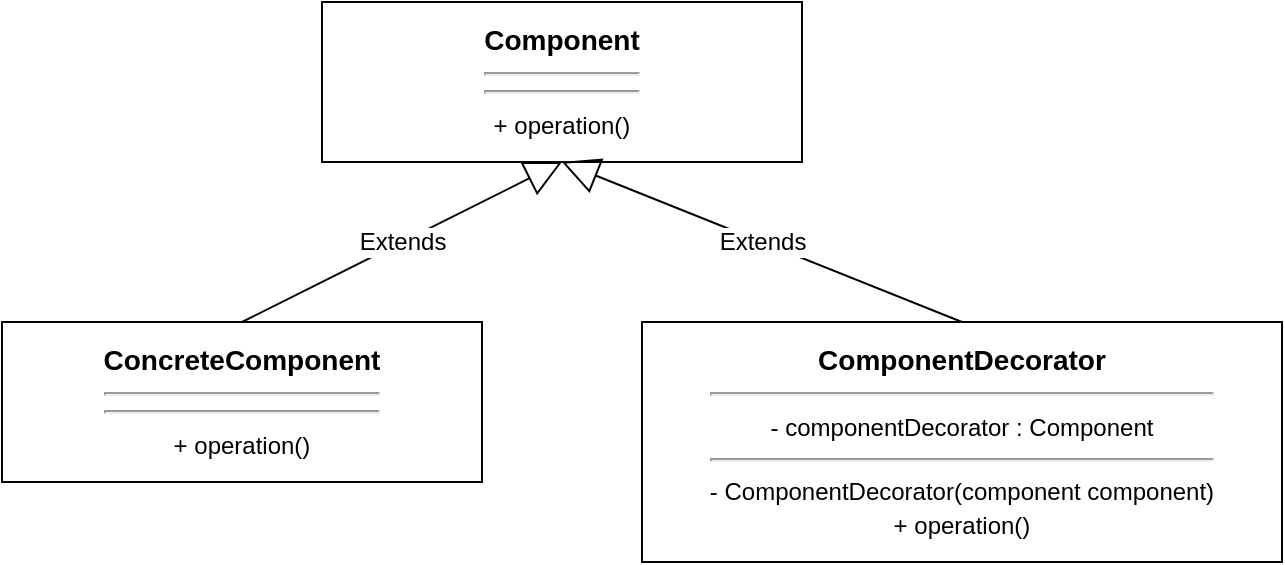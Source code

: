 <mxfile version="20.0.4" type="github">
  <diagram id="C5RBs43oDa-KdzZeNtuy" name="Page-1">
    <mxGraphModel dx="1422" dy="794" grid="1" gridSize="10" guides="1" tooltips="1" connect="1" arrows="1" fold="1" page="1" pageScale="1" pageWidth="1169" pageHeight="1654" math="0" shadow="0">
      <root>
        <mxCell id="WIyWlLk6GJQsqaUBKTNV-0" />
        <mxCell id="WIyWlLk6GJQsqaUBKTNV-1" parent="WIyWlLk6GJQsqaUBKTNV-0" />
        <mxCell id="uQw0O3kQGbf5w6A5wC6w-17" value="&lt;b&gt;Component&lt;br&gt;&lt;/b&gt;&lt;hr&gt;&lt;hr style=&quot;font-size: 13px;&quot;&gt;&lt;span style=&quot;font-size: 12px;&quot;&gt;+ operation()&lt;/span&gt;" style="rounded=0;whiteSpace=wrap;html=1;fontSize=14;fontColor=#000000;fillColor=default;gradientColor=none;" parent="WIyWlLk6GJQsqaUBKTNV-1" vertex="1">
          <mxGeometry x="240" y="40" width="240" height="80" as="geometry" />
        </mxCell>
        <mxCell id="uQw0O3kQGbf5w6A5wC6w-20" value="&lt;b&gt;ConcreteComponent&lt;br&gt;&lt;/b&gt;&lt;hr&gt;&lt;hr style=&quot;font-size: 13px;&quot;&gt;&lt;span style=&quot;font-size: 12px;&quot;&gt;+ operation()&lt;/span&gt;" style="rounded=0;whiteSpace=wrap;html=1;fontSize=14;fontColor=#000000;fillColor=default;gradientColor=none;" parent="WIyWlLk6GJQsqaUBKTNV-1" vertex="1">
          <mxGeometry x="80" y="200" width="240" height="80" as="geometry" />
        </mxCell>
        <mxCell id="uQw0O3kQGbf5w6A5wC6w-22" value="Extends" style="endArrow=block;endSize=16;endFill=0;html=1;rounded=0;fontSize=12;fontColor=#000000;exitX=0.5;exitY=0;exitDx=0;exitDy=0;entryX=0.5;entryY=1;entryDx=0;entryDy=0;" parent="WIyWlLk6GJQsqaUBKTNV-1" source="uQw0O3kQGbf5w6A5wC6w-20" target="uQw0O3kQGbf5w6A5wC6w-17" edge="1">
          <mxGeometry width="160" relative="1" as="geometry">
            <mxPoint x="620" y="330" as="sourcePoint" />
            <mxPoint x="780" y="330" as="targetPoint" />
          </mxGeometry>
        </mxCell>
        <mxCell id="uQw0O3kQGbf5w6A5wC6w-23" value="&lt;b&gt;ComponentDecorator&lt;br&gt;&lt;/b&gt;&lt;hr&gt;&lt;font style=&quot;font-size: 12px;&quot;&gt;- componentDecorator : Component&lt;/font&gt;&lt;br&gt;&lt;hr style=&quot;font-size: 13px;&quot;&gt;&lt;span style=&quot;font-size: 12px;&quot;&gt;- ComponentDecorator(component component)&lt;br&gt;+ operation()&lt;/span&gt;" style="rounded=0;whiteSpace=wrap;html=1;fontSize=14;fontColor=#000000;fillColor=default;gradientColor=none;" parent="WIyWlLk6GJQsqaUBKTNV-1" vertex="1">
          <mxGeometry x="400" y="200" width="320" height="120" as="geometry" />
        </mxCell>
        <mxCell id="uQw0O3kQGbf5w6A5wC6w-24" value="Extends" style="endArrow=block;endSize=16;endFill=0;html=1;rounded=0;fontSize=12;fontColor=#000000;exitX=0.5;exitY=0;exitDx=0;exitDy=0;" parent="WIyWlLk6GJQsqaUBKTNV-1" source="uQw0O3kQGbf5w6A5wC6w-23" edge="1">
          <mxGeometry width="160" relative="1" as="geometry">
            <mxPoint x="620" y="310" as="sourcePoint" />
            <mxPoint x="360" y="120" as="targetPoint" />
          </mxGeometry>
        </mxCell>
      </root>
    </mxGraphModel>
  </diagram>
</mxfile>
